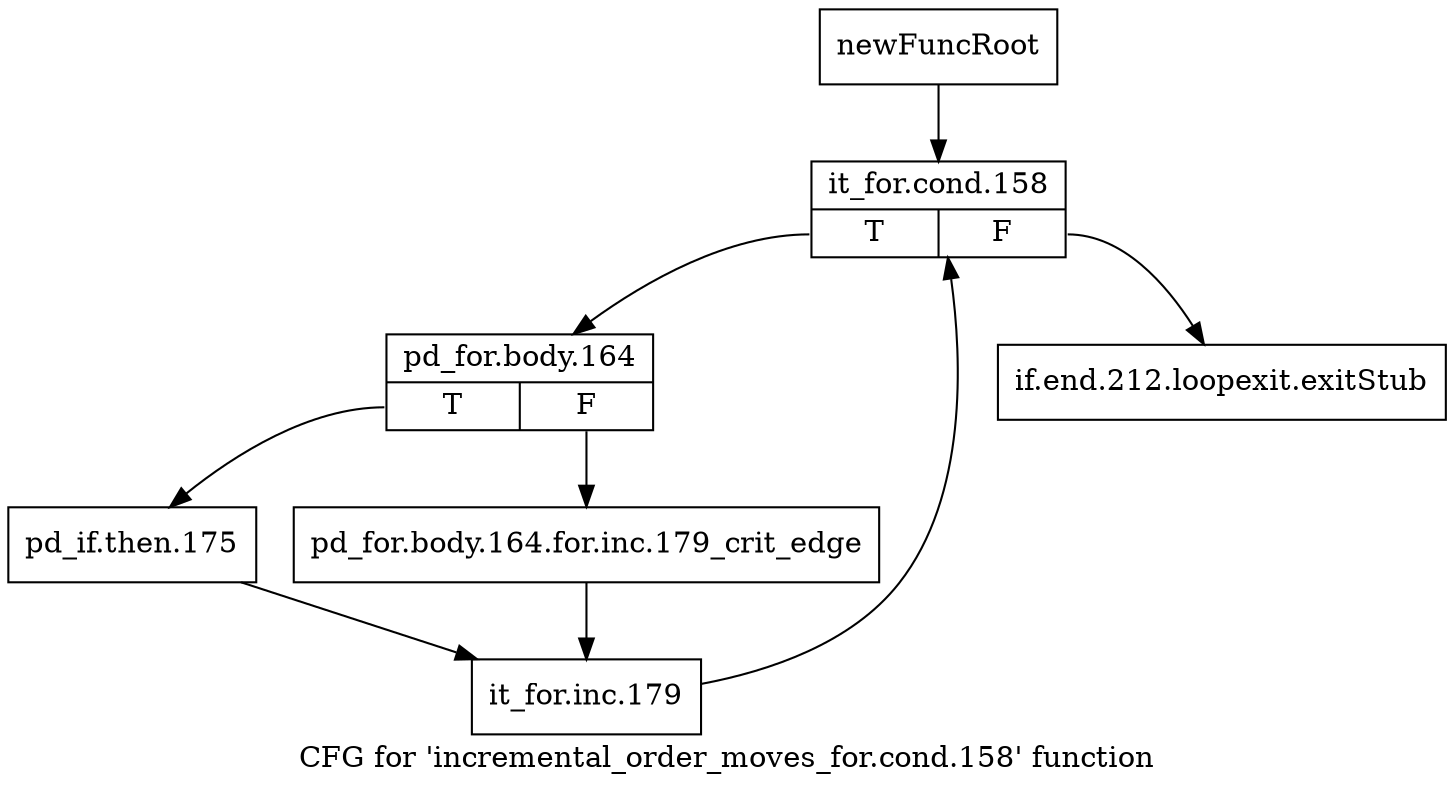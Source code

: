 digraph "CFG for 'incremental_order_moves_for.cond.158' function" {
	label="CFG for 'incremental_order_moves_for.cond.158' function";

	Node0x3e4d7a0 [shape=record,label="{newFuncRoot}"];
	Node0x3e4d7a0 -> Node0x3e4d840;
	Node0x3e4d7f0 [shape=record,label="{if.end.212.loopexit.exitStub}"];
	Node0x3e4d840 [shape=record,label="{it_for.cond.158|{<s0>T|<s1>F}}"];
	Node0x3e4d840:s0 -> Node0x3e4dcf0;
	Node0x3e4d840:s1 -> Node0x3e4d7f0;
	Node0x3e4dcf0 [shape=record,label="{pd_for.body.164|{<s0>T|<s1>F}}"];
	Node0x3e4dcf0:s0 -> Node0x3e4dd90;
	Node0x3e4dcf0:s1 -> Node0x3e4dd40;
	Node0x3e4dd40 [shape=record,label="{pd_for.body.164.for.inc.179_crit_edge}"];
	Node0x3e4dd40 -> Node0x3e4dde0;
	Node0x3e4dd90 [shape=record,label="{pd_if.then.175}"];
	Node0x3e4dd90 -> Node0x3e4dde0;
	Node0x3e4dde0 [shape=record,label="{it_for.inc.179}"];
	Node0x3e4dde0 -> Node0x3e4d840;
}
